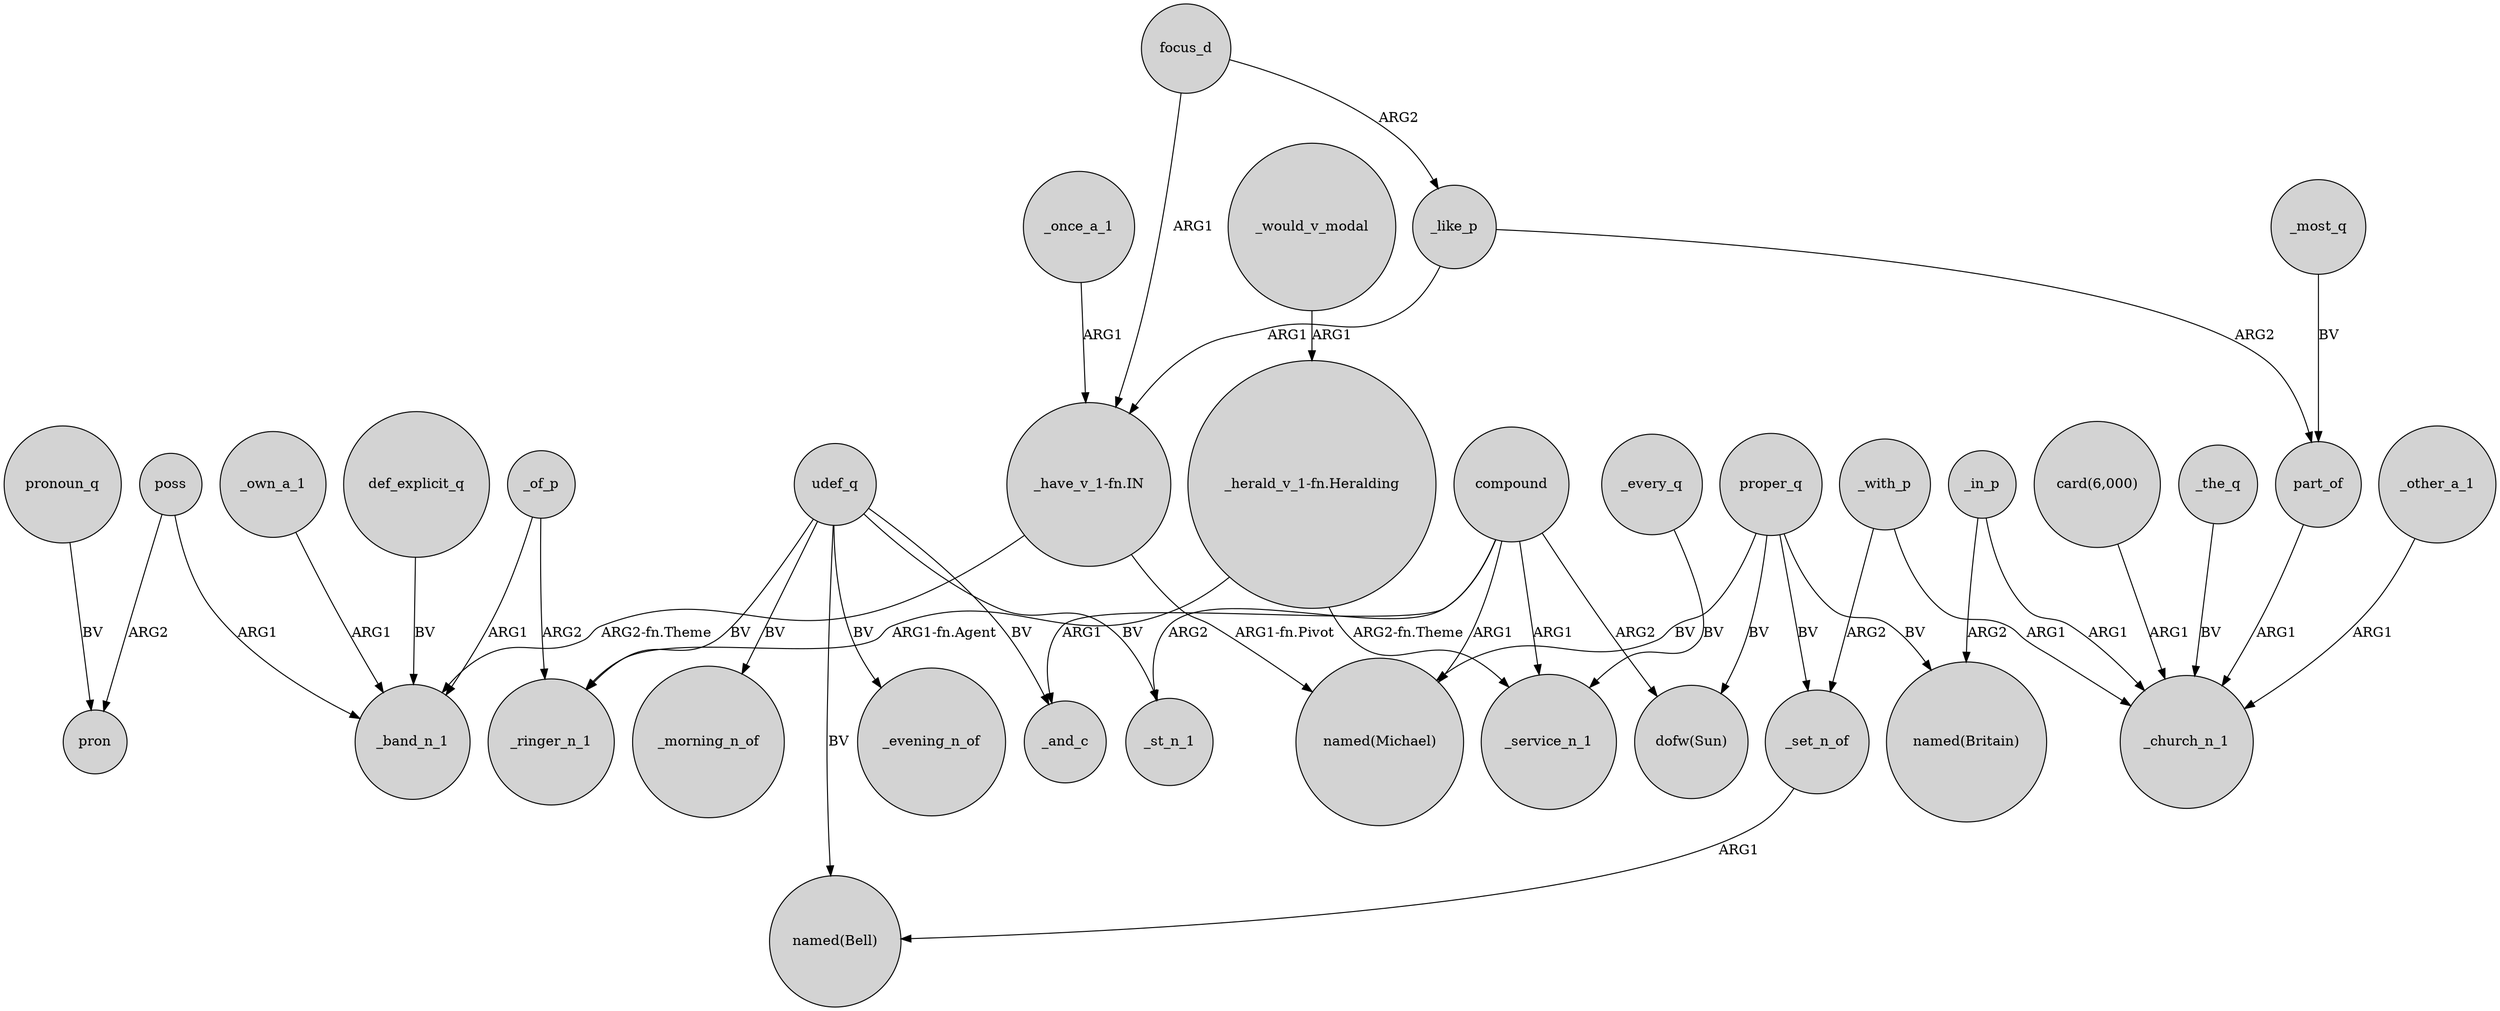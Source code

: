 digraph {
	node [shape=circle style=filled]
	focus_d -> "_have_v_1-fn.IN" [label=ARG1]
	_like_p -> "_have_v_1-fn.IN" [label=ARG1]
	_in_p -> "named(Britain)" [label=ARG2]
	udef_q -> "named(Bell)" [label=BV]
	_set_n_of -> "named(Bell)" [label=ARG1]
	poss -> pron [label=ARG2]
	compound -> "dofw(Sun)" [label=ARG2]
	focus_d -> _like_p [label=ARG2]
	_of_p -> _ringer_n_1 [label=ARG2]
	udef_q -> _st_n_1 [label=BV]
	udef_q -> _evening_n_of [label=BV]
	poss -> _band_n_1 [label=ARG1]
	"card(6,000)" -> _church_n_1 [label=ARG1]
	"_have_v_1-fn.IN" -> "named(Michael)" [label="ARG1-fn.Pivot"]
	_the_q -> _church_n_1 [label=BV]
	def_explicit_q -> _band_n_1 [label=BV]
	_with_p -> _set_n_of [label=ARG2]
	proper_q -> "named(Michael)" [label=BV]
	"_herald_v_1-fn.Heralding" -> _ringer_n_1 [label="ARG1-fn.Agent"]
	compound -> _st_n_1 [label=ARG2]
	proper_q -> "dofw(Sun)" [label=BV]
	proper_q -> _set_n_of [label=BV]
	_other_a_1 -> _church_n_1 [label=ARG1]
	_in_p -> _church_n_1 [label=ARG1]
	pronoun_q -> pron [label=BV]
	_own_a_1 -> _band_n_1 [label=ARG1]
	part_of -> _church_n_1 [label=ARG1]
	_every_q -> _service_n_1 [label=BV]
	compound -> _and_c [label=ARG1]
	_once_a_1 -> "_have_v_1-fn.IN" [label=ARG1]
	_most_q -> part_of [label=BV]
	_of_p -> _band_n_1 [label=ARG1]
	_would_v_modal -> "_herald_v_1-fn.Heralding" [label=ARG1]
	_with_p -> _church_n_1 [label=ARG1]
	_like_p -> part_of [label=ARG2]
	udef_q -> _and_c [label=BV]
	"_herald_v_1-fn.Heralding" -> _service_n_1 [label="ARG2-fn.Theme"]
	compound -> "named(Michael)" [label=ARG1]
	udef_q -> _ringer_n_1 [label=BV]
	compound -> _service_n_1 [label=ARG1]
	"_have_v_1-fn.IN" -> _band_n_1 [label="ARG2-fn.Theme"]
	proper_q -> "named(Britain)" [label=BV]
	udef_q -> _morning_n_of [label=BV]
}
